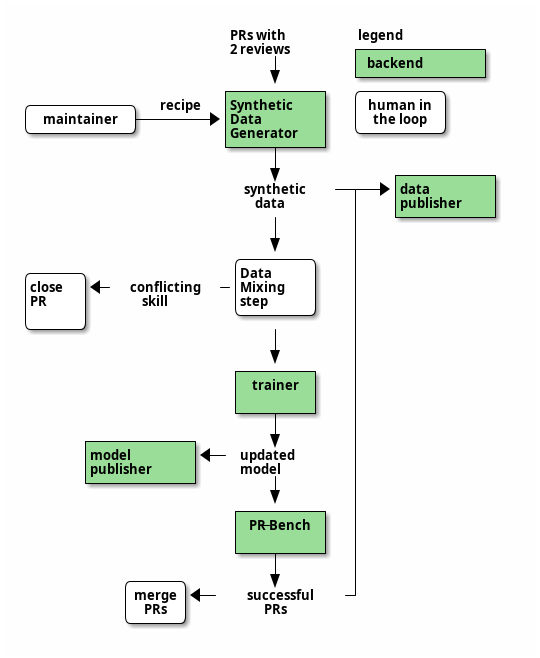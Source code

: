 @startditaa
                     PRs with    legend           
                     2 reviews   +------------+ 
                         |       |backend cGRE| 
                         v       +------------+ 
                    +---------+  /--------\     
/----------\ recipe |Synthetic|  |human in|     
|maintainer+------->|Data cGRE|  |the loop|     
\----------/        |Generator|  \--------/     
                    +----+---++                 
                         |                      
                         v           +---------+
                     synthetic --+-->|data cGRE|
                       data      |   |publisher|
                         |       |   +---------+
                         |       |
                         v       |
                     /-------\   |              
/-----\              |Data   |   |
|close|<-conflicting-|Mixing |   |              
|PR   |    skill     |step   |   |              
|     |              \-------/   |
\-----/                  |       |
                         |       |
                         v       |
                     +-------+   |              
                     |trainer|   |              
                     |   cGRE|   |              
                     +---+---+   |              
                         |       |              
      +----------+       v       |              
      |model cGRE|<-- updated    |              
      |publisher |    model      |              
      +----------+       |       |              
                         v       |              
                     +--------+  |              
                     |PR-Bench|  |              
                     |    cGRE|  |              
                     +---+----+  |              
                         |       |              
          /-----\        v       |              
          |merge|<-- successful -+              
          | PRs |       PRs                     
          \-----/                               
@endditaa
